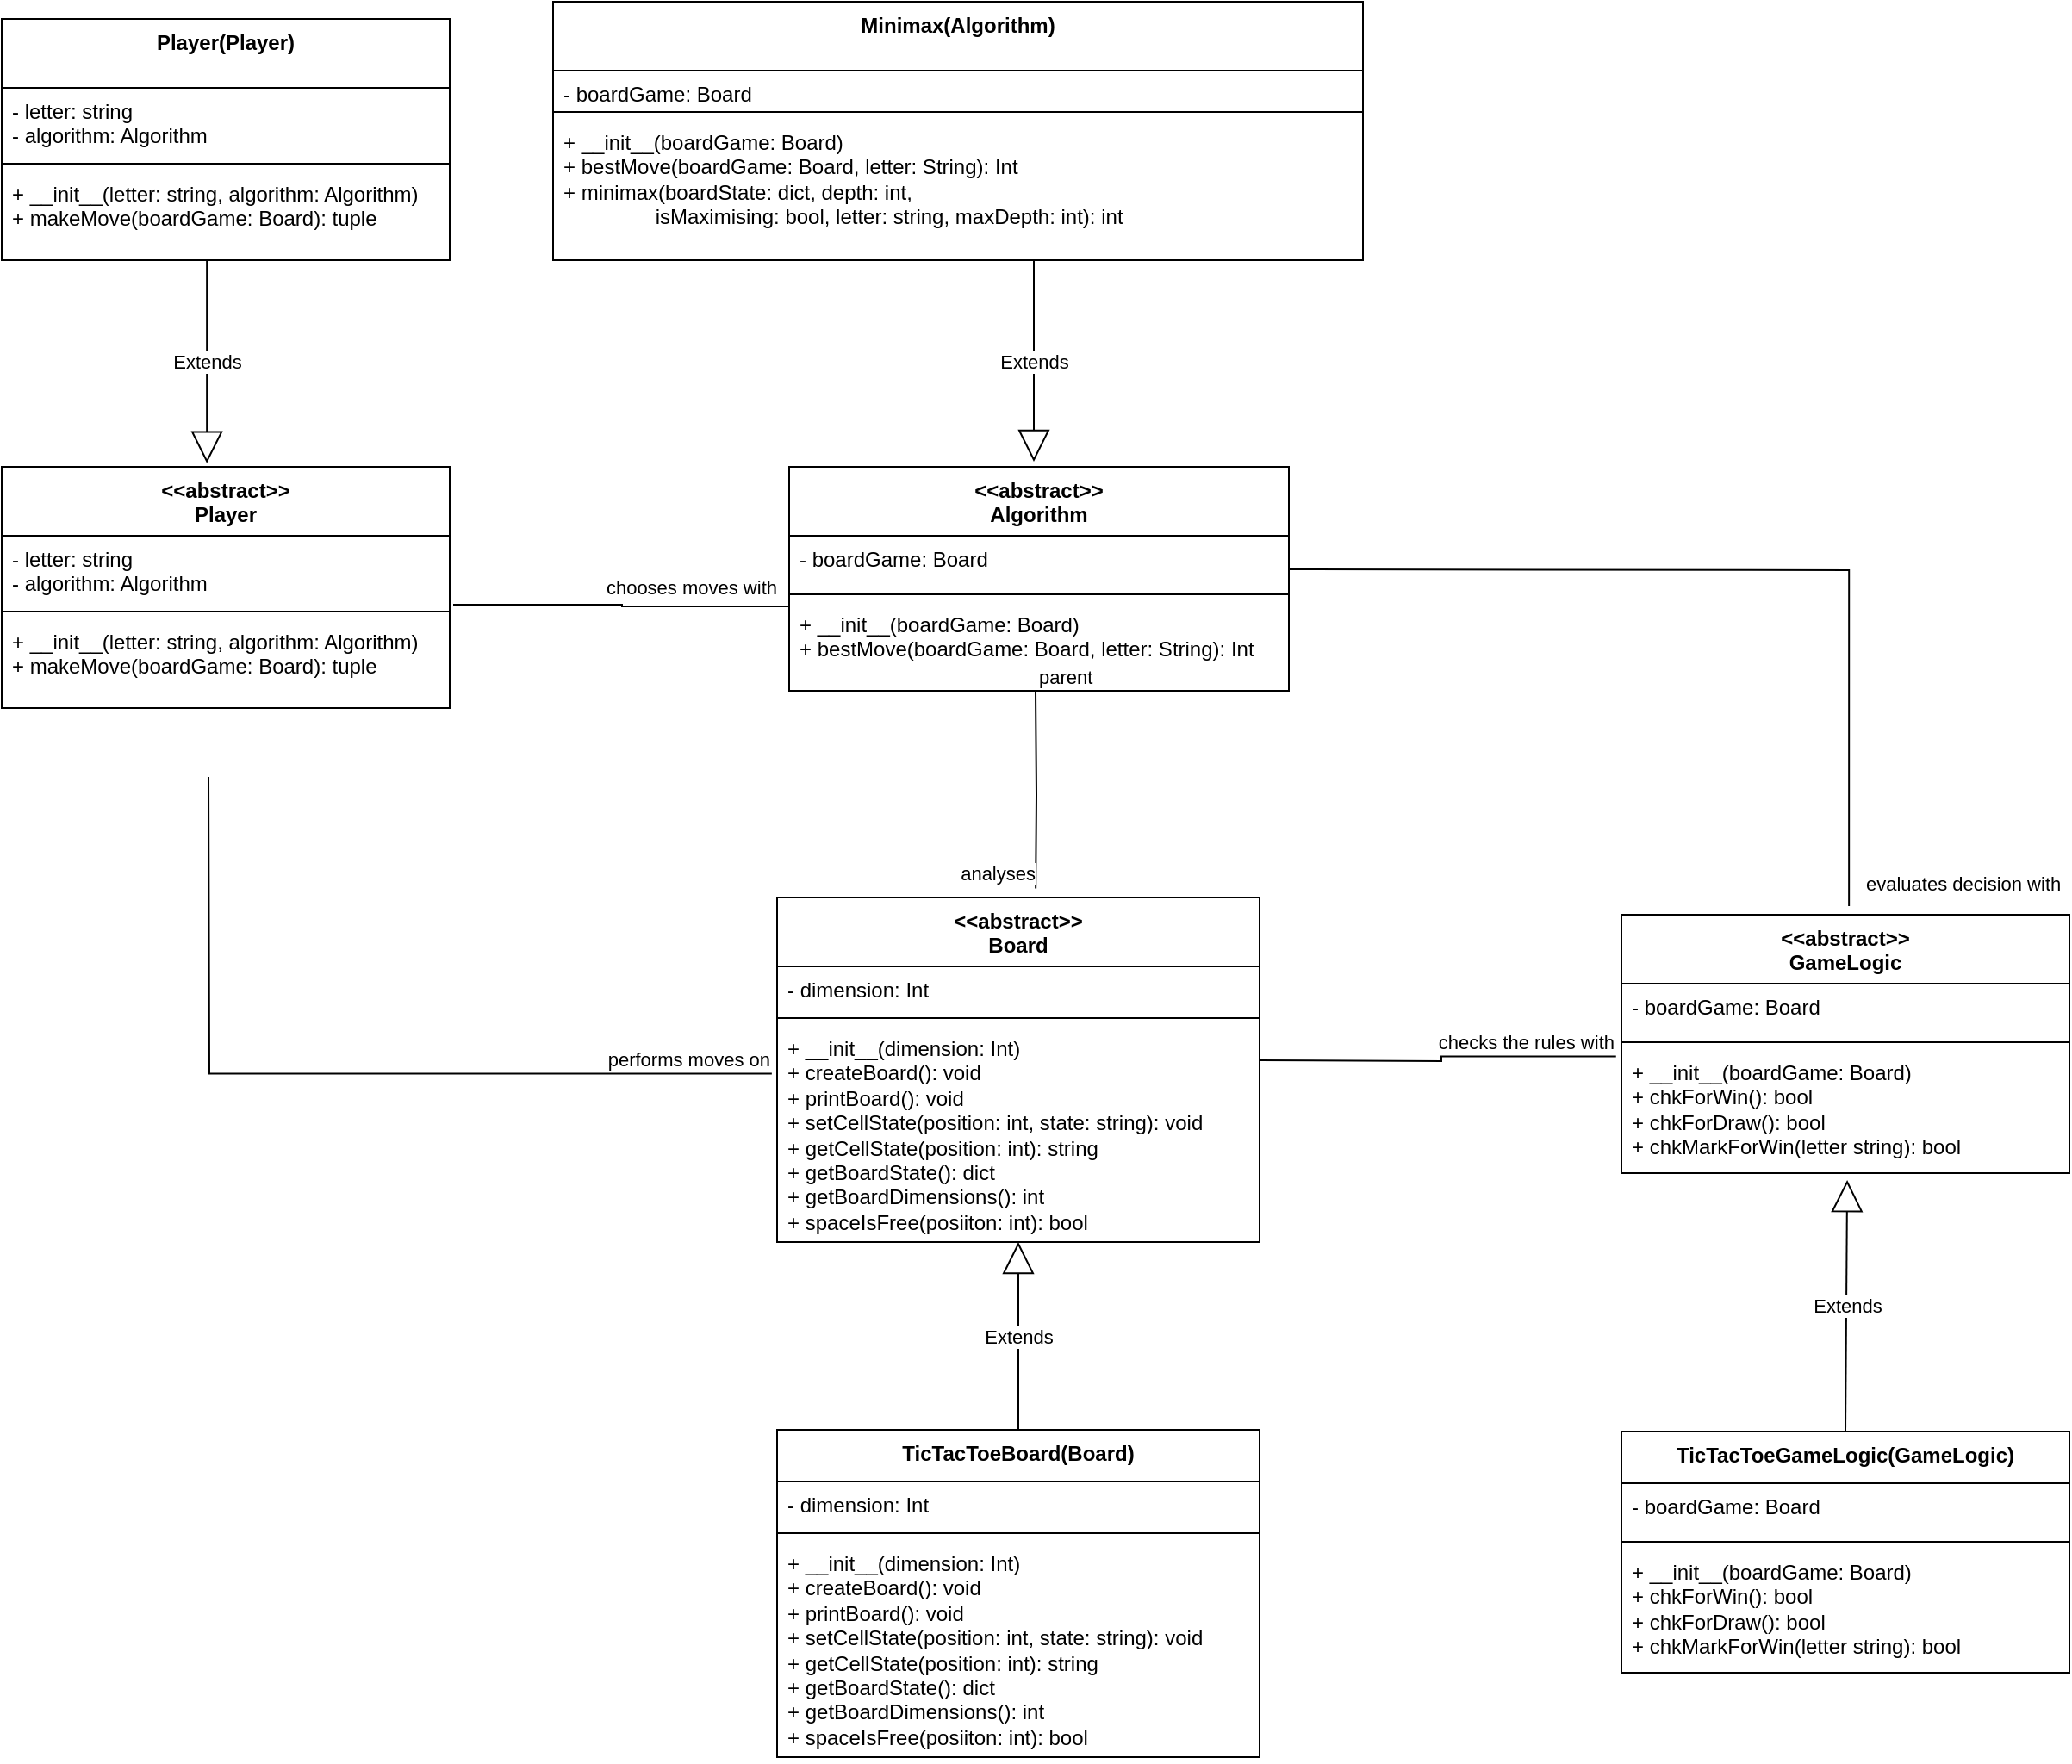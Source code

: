 <mxfile>
    <diagram id="C5RBs43oDa-KdzZeNtuy" name="Page-1">
        <mxGraphModel dx="1364" dy="370" grid="1" gridSize="10" guides="1" tooltips="1" connect="1" arrows="1" fold="1" page="1" pageScale="1" pageWidth="827" pageHeight="1169" math="0" shadow="0">
            <root>
                <mxCell id="WIyWlLk6GJQsqaUBKTNV-0"/>
                <mxCell id="WIyWlLk6GJQsqaUBKTNV-1" parent="WIyWlLk6GJQsqaUBKTNV-0"/>
                <mxCell id="gsF-YBjQLXxrRffHI38C-0" value="&amp;lt;&amp;lt;abstract&amp;gt;&amp;gt;&lt;br&gt;Algorithm&lt;br&gt;" style="swimlane;fontStyle=1;align=center;verticalAlign=top;childLayout=stackLayout;horizontal=1;startSize=40;horizontalStack=0;resizeParent=1;resizeParentMax=0;resizeLast=0;collapsible=1;marginBottom=0;whiteSpace=wrap;html=1;" parent="WIyWlLk6GJQsqaUBKTNV-1" vertex="1">
                    <mxGeometry x="537" y="430" width="290" height="130" as="geometry"/>
                </mxCell>
                <mxCell id="gsF-YBjQLXxrRffHI38C-1" value="- boardGame: Board&lt;br&gt;" style="text;strokeColor=none;fillColor=none;align=left;verticalAlign=top;spacingLeft=4;spacingRight=4;overflow=hidden;rotatable=0;points=[[0,0.5],[1,0.5]];portConstraint=eastwest;whiteSpace=wrap;html=1;" parent="gsF-YBjQLXxrRffHI38C-0" vertex="1">
                    <mxGeometry y="40" width="290" height="30" as="geometry"/>
                </mxCell>
                <mxCell id="gsF-YBjQLXxrRffHI38C-2" value="" style="line;strokeWidth=1;fillColor=none;align=left;verticalAlign=middle;spacingTop=-1;spacingLeft=3;spacingRight=3;rotatable=0;labelPosition=right;points=[];portConstraint=eastwest;strokeColor=inherit;" parent="gsF-YBjQLXxrRffHI38C-0" vertex="1">
                    <mxGeometry y="70" width="290" height="8" as="geometry"/>
                </mxCell>
                <mxCell id="gsF-YBjQLXxrRffHI38C-3" value="+ __init__(boardGame: Board)&lt;br&gt;+ bestMove(boardGame: Board, letter: String): Int" style="text;strokeColor=none;fillColor=none;align=left;verticalAlign=top;spacingLeft=4;spacingRight=4;overflow=hidden;rotatable=0;points=[[0,0.5],[1,0.5]];portConstraint=eastwest;whiteSpace=wrap;html=1;" parent="gsF-YBjQLXxrRffHI38C-0" vertex="1">
                    <mxGeometry y="78" width="290" height="52" as="geometry"/>
                </mxCell>
                <mxCell id="gsF-YBjQLXxrRffHI38C-4" value="&amp;lt;&amp;lt;abstract&amp;gt;&amp;gt;&lt;br&gt;Board&lt;br&gt;" style="swimlane;fontStyle=1;align=center;verticalAlign=top;childLayout=stackLayout;horizontal=1;startSize=40;horizontalStack=0;resizeParent=1;resizeParentMax=0;resizeLast=0;collapsible=1;marginBottom=0;whiteSpace=wrap;html=1;" parent="WIyWlLk6GJQsqaUBKTNV-1" vertex="1">
                    <mxGeometry x="530" y="680" width="280" height="200" as="geometry"/>
                </mxCell>
                <mxCell id="gsF-YBjQLXxrRffHI38C-5" value="- dimension: Int" style="text;strokeColor=none;fillColor=none;align=left;verticalAlign=top;spacingLeft=4;spacingRight=4;overflow=hidden;rotatable=0;points=[[0,0.5],[1,0.5]];portConstraint=eastwest;whiteSpace=wrap;html=1;" parent="gsF-YBjQLXxrRffHI38C-4" vertex="1">
                    <mxGeometry y="40" width="280" height="26" as="geometry"/>
                </mxCell>
                <mxCell id="gsF-YBjQLXxrRffHI38C-6" value="" style="line;strokeWidth=1;fillColor=none;align=left;verticalAlign=middle;spacingTop=-1;spacingLeft=3;spacingRight=3;rotatable=0;labelPosition=right;points=[];portConstraint=eastwest;strokeColor=inherit;" parent="gsF-YBjQLXxrRffHI38C-4" vertex="1">
                    <mxGeometry y="66" width="280" height="8" as="geometry"/>
                </mxCell>
                <mxCell id="gsF-YBjQLXxrRffHI38C-7" value="+ __init__(dimension: Int)&lt;br&gt;+ createBoard(): void&lt;br&gt;+ printBoard(): void&lt;br&gt;+ setCellState(position: int, state: string): void&lt;br&gt;+ getCellState(position: int): string&lt;br&gt;+ getBoardState(): dict&lt;br&gt;+ getBoardDimensions(): int&lt;br&gt;+ spaceIsFree(posiiton: int): bool" style="text;strokeColor=none;fillColor=none;align=left;verticalAlign=top;spacingLeft=4;spacingRight=4;overflow=hidden;rotatable=0;points=[[0,0.5],[1,0.5]];portConstraint=eastwest;whiteSpace=wrap;html=1;" parent="gsF-YBjQLXxrRffHI38C-4" vertex="1">
                    <mxGeometry y="74" width="280" height="126" as="geometry"/>
                </mxCell>
                <mxCell id="gsF-YBjQLXxrRffHI38C-12" value="&amp;lt;&amp;lt;abstract&amp;gt;&amp;gt;&lt;br&gt;GameLogic" style="swimlane;fontStyle=1;align=center;verticalAlign=top;childLayout=stackLayout;horizontal=1;startSize=40;horizontalStack=0;resizeParent=1;resizeParentMax=0;resizeLast=0;collapsible=1;marginBottom=0;whiteSpace=wrap;html=1;" parent="WIyWlLk6GJQsqaUBKTNV-1" vertex="1">
                    <mxGeometry x="1020" y="690" width="260" height="150" as="geometry"/>
                </mxCell>
                <mxCell id="gsF-YBjQLXxrRffHI38C-13" value="- boardGame: Board" style="text;strokeColor=none;fillColor=none;align=left;verticalAlign=top;spacingLeft=4;spacingRight=4;overflow=hidden;rotatable=0;points=[[0,0.5],[1,0.5]];portConstraint=eastwest;whiteSpace=wrap;html=1;" parent="gsF-YBjQLXxrRffHI38C-12" vertex="1">
                    <mxGeometry y="40" width="260" height="30" as="geometry"/>
                </mxCell>
                <mxCell id="gsF-YBjQLXxrRffHI38C-14" value="" style="line;strokeWidth=1;fillColor=none;align=left;verticalAlign=middle;spacingTop=-1;spacingLeft=3;spacingRight=3;rotatable=0;labelPosition=right;points=[];portConstraint=eastwest;strokeColor=inherit;" parent="gsF-YBjQLXxrRffHI38C-12" vertex="1">
                    <mxGeometry y="70" width="260" height="8" as="geometry"/>
                </mxCell>
                <mxCell id="gsF-YBjQLXxrRffHI38C-15" value="+ __init__(boardGame: Board)&lt;br&gt;+ chkForWin(): bool&lt;br&gt;+ chkForDraw(): bool&lt;br&gt;+ chkMarkForWin(letter string): bool" style="text;strokeColor=none;fillColor=none;align=left;verticalAlign=top;spacingLeft=4;spacingRight=4;overflow=hidden;rotatable=0;points=[[0,0.5],[1,0.5]];portConstraint=eastwest;whiteSpace=wrap;html=1;" parent="gsF-YBjQLXxrRffHI38C-12" vertex="1">
                    <mxGeometry y="78" width="260" height="72" as="geometry"/>
                </mxCell>
                <mxCell id="gsF-YBjQLXxrRffHI38C-16" value="&amp;lt;&amp;lt;abstract&amp;gt;&amp;gt;&lt;br&gt;Player" style="swimlane;fontStyle=1;align=center;verticalAlign=top;childLayout=stackLayout;horizontal=1;startSize=40;horizontalStack=0;resizeParent=1;resizeParentMax=0;resizeLast=0;collapsible=1;marginBottom=0;whiteSpace=wrap;html=1;" parent="WIyWlLk6GJQsqaUBKTNV-1" vertex="1">
                    <mxGeometry x="80" y="430" width="260" height="140" as="geometry"/>
                </mxCell>
                <mxCell id="gsF-YBjQLXxrRffHI38C-102" value="- letter: string&lt;br&gt;- algorithm: Algorithm" style="text;strokeColor=none;fillColor=none;align=left;verticalAlign=top;spacingLeft=4;spacingRight=4;overflow=hidden;rotatable=0;points=[[0,0.5],[1,0.5]];portConstraint=eastwest;whiteSpace=wrap;html=1;" parent="gsF-YBjQLXxrRffHI38C-16" vertex="1">
                    <mxGeometry y="40" width="260" height="40" as="geometry"/>
                </mxCell>
                <mxCell id="gsF-YBjQLXxrRffHI38C-18" value="" style="line;strokeWidth=1;fillColor=none;align=left;verticalAlign=middle;spacingTop=-1;spacingLeft=3;spacingRight=3;rotatable=0;labelPosition=right;points=[];portConstraint=eastwest;strokeColor=inherit;" parent="gsF-YBjQLXxrRffHI38C-16" vertex="1">
                    <mxGeometry y="80" width="260" height="8" as="geometry"/>
                </mxCell>
                <mxCell id="gsF-YBjQLXxrRffHI38C-19" value="+ __init__(letter: string, algorithm: Algorithm)&lt;br&gt;+ makeMove(boardGame: Board): tuple" style="text;strokeColor=none;fillColor=none;align=left;verticalAlign=top;spacingLeft=4;spacingRight=4;overflow=hidden;rotatable=0;points=[[0,0.5],[1,0.5]];portConstraint=eastwest;whiteSpace=wrap;html=1;" parent="gsF-YBjQLXxrRffHI38C-16" vertex="1">
                    <mxGeometry y="88" width="260" height="52" as="geometry"/>
                </mxCell>
                <mxCell id="gsF-YBjQLXxrRffHI38C-44" value="Minimax(Algorithm)" style="swimlane;fontStyle=1;align=center;verticalAlign=top;childLayout=stackLayout;horizontal=1;startSize=40;horizontalStack=0;resizeParent=1;resizeParentMax=0;resizeLast=0;collapsible=1;marginBottom=0;whiteSpace=wrap;html=1;" parent="WIyWlLk6GJQsqaUBKTNV-1" vertex="1">
                    <mxGeometry x="400" y="160" width="470" height="150" as="geometry"/>
                </mxCell>
                <mxCell id="gsF-YBjQLXxrRffHI38C-45" value="- boardGame: Board&lt;br&gt;" style="text;strokeColor=none;fillColor=none;align=left;verticalAlign=top;spacingLeft=4;spacingRight=4;overflow=hidden;rotatable=0;points=[[0,0.5],[1,0.5]];portConstraint=eastwest;whiteSpace=wrap;html=1;" parent="gsF-YBjQLXxrRffHI38C-44" vertex="1">
                    <mxGeometry y="40" width="470" height="20" as="geometry"/>
                </mxCell>
                <mxCell id="gsF-YBjQLXxrRffHI38C-46" value="" style="line;strokeWidth=1;fillColor=none;align=left;verticalAlign=middle;spacingTop=-1;spacingLeft=3;spacingRight=3;rotatable=0;labelPosition=right;points=[];portConstraint=eastwest;strokeColor=inherit;" parent="gsF-YBjQLXxrRffHI38C-44" vertex="1">
                    <mxGeometry y="60" width="470" height="8" as="geometry"/>
                </mxCell>
                <mxCell id="gsF-YBjQLXxrRffHI38C-47" value="+ __init__(boardGame: Board)&lt;br&gt;+ bestMove(boardGame: Board, letter: String): Int&lt;br&gt;+ minimax(boardState: dict, depth: int, &lt;br&gt;&lt;span style=&quot;white-space: pre;&quot;&gt;&#9;&lt;/span&gt;&lt;span style=&quot;white-space: pre;&quot;&gt;&#9;&lt;/span&gt;isMaximising: bool, letter: string, maxDepth: int): int" style="text;strokeColor=none;fillColor=none;align=left;verticalAlign=top;spacingLeft=4;spacingRight=4;overflow=hidden;rotatable=0;points=[[0,0.5],[1,0.5]];portConstraint=eastwest;whiteSpace=wrap;html=1;" parent="gsF-YBjQLXxrRffHI38C-44" vertex="1">
                    <mxGeometry y="68" width="470" height="82" as="geometry"/>
                </mxCell>
                <mxCell id="gsF-YBjQLXxrRffHI38C-48" value="TicTacToeGameLogic(GameLogic)" style="swimlane;fontStyle=1;align=center;verticalAlign=top;childLayout=stackLayout;horizontal=1;startSize=30;horizontalStack=0;resizeParent=1;resizeParentMax=0;resizeLast=0;collapsible=1;marginBottom=0;whiteSpace=wrap;html=1;" parent="WIyWlLk6GJQsqaUBKTNV-1" vertex="1">
                    <mxGeometry x="1020" y="990" width="260" height="140" as="geometry"/>
                </mxCell>
                <mxCell id="gsF-YBjQLXxrRffHI38C-49" value="- boardGame: Board" style="text;strokeColor=none;fillColor=none;align=left;verticalAlign=top;spacingLeft=4;spacingRight=4;overflow=hidden;rotatable=0;points=[[0,0.5],[1,0.5]];portConstraint=eastwest;whiteSpace=wrap;html=1;" parent="gsF-YBjQLXxrRffHI38C-48" vertex="1">
                    <mxGeometry y="30" width="260" height="30" as="geometry"/>
                </mxCell>
                <mxCell id="gsF-YBjQLXxrRffHI38C-50" value="" style="line;strokeWidth=1;fillColor=none;align=left;verticalAlign=middle;spacingTop=-1;spacingLeft=3;spacingRight=3;rotatable=0;labelPosition=right;points=[];portConstraint=eastwest;strokeColor=inherit;" parent="gsF-YBjQLXxrRffHI38C-48" vertex="1">
                    <mxGeometry y="60" width="260" height="8" as="geometry"/>
                </mxCell>
                <mxCell id="gsF-YBjQLXxrRffHI38C-51" value="+ __init__(boardGame: Board)&lt;br&gt;+ chkForWin(): bool&lt;br&gt;+ chkForDraw(): bool&lt;br&gt;+ chkMarkForWin(letter string): bool" style="text;strokeColor=none;fillColor=none;align=left;verticalAlign=top;spacingLeft=4;spacingRight=4;overflow=hidden;rotatable=0;points=[[0,0.5],[1,0.5]];portConstraint=eastwest;whiteSpace=wrap;html=1;" parent="gsF-YBjQLXxrRffHI38C-48" vertex="1">
                    <mxGeometry y="68" width="260" height="72" as="geometry"/>
                </mxCell>
                <mxCell id="gsF-YBjQLXxrRffHI38C-52" value="TicTacToeBoard(Board)" style="swimlane;fontStyle=1;align=center;verticalAlign=top;childLayout=stackLayout;horizontal=1;startSize=30;horizontalStack=0;resizeParent=1;resizeParentMax=0;resizeLast=0;collapsible=1;marginBottom=0;whiteSpace=wrap;html=1;" parent="WIyWlLk6GJQsqaUBKTNV-1" vertex="1">
                    <mxGeometry x="530" y="989" width="280" height="190" as="geometry"/>
                </mxCell>
                <mxCell id="gsF-YBjQLXxrRffHI38C-53" value="- dimension: Int" style="text;strokeColor=none;fillColor=none;align=left;verticalAlign=top;spacingLeft=4;spacingRight=4;overflow=hidden;rotatable=0;points=[[0,0.5],[1,0.5]];portConstraint=eastwest;whiteSpace=wrap;html=1;" parent="gsF-YBjQLXxrRffHI38C-52" vertex="1">
                    <mxGeometry y="30" width="280" height="26" as="geometry"/>
                </mxCell>
                <mxCell id="gsF-YBjQLXxrRffHI38C-54" value="" style="line;strokeWidth=1;fillColor=none;align=left;verticalAlign=middle;spacingTop=-1;spacingLeft=3;spacingRight=3;rotatable=0;labelPosition=right;points=[];portConstraint=eastwest;strokeColor=inherit;" parent="gsF-YBjQLXxrRffHI38C-52" vertex="1">
                    <mxGeometry y="56" width="280" height="8" as="geometry"/>
                </mxCell>
                <mxCell id="gsF-YBjQLXxrRffHI38C-55" value="+ __init__(dimension: Int)&lt;br&gt;+ createBoard(): void&lt;br&gt;+ printBoard(): void&lt;br&gt;+ setCellState(position: int, state: string): void&lt;br&gt;+ getCellState(position: int): string&lt;br&gt;+ getBoardState(): dict&lt;br&gt;+ getBoardDimensions(): int&lt;br&gt;+ spaceIsFree(posiiton: int): bool" style="text;strokeColor=none;fillColor=none;align=left;verticalAlign=top;spacingLeft=4;spacingRight=4;overflow=hidden;rotatable=0;points=[[0,0.5],[1,0.5]];portConstraint=eastwest;whiteSpace=wrap;html=1;" parent="gsF-YBjQLXxrRffHI38C-52" vertex="1">
                    <mxGeometry y="64" width="280" height="126" as="geometry"/>
                </mxCell>
                <mxCell id="gsF-YBjQLXxrRffHI38C-76" value="Player(Player)" style="swimlane;fontStyle=1;align=center;verticalAlign=top;childLayout=stackLayout;horizontal=1;startSize=40;horizontalStack=0;resizeParent=1;resizeParentMax=0;resizeLast=0;collapsible=1;marginBottom=0;whiteSpace=wrap;html=1;" parent="WIyWlLk6GJQsqaUBKTNV-1" vertex="1">
                    <mxGeometry x="80" y="170" width="260" height="140" as="geometry"/>
                </mxCell>
                <mxCell id="gsF-YBjQLXxrRffHI38C-77" value="- letter: string&lt;br&gt;- algorithm: Algorithm" style="text;strokeColor=none;fillColor=none;align=left;verticalAlign=top;spacingLeft=4;spacingRight=4;overflow=hidden;rotatable=0;points=[[0,0.5],[1,0.5]];portConstraint=eastwest;whiteSpace=wrap;html=1;" parent="gsF-YBjQLXxrRffHI38C-76" vertex="1">
                    <mxGeometry y="40" width="260" height="40" as="geometry"/>
                </mxCell>
                <mxCell id="gsF-YBjQLXxrRffHI38C-78" value="" style="line;strokeWidth=1;fillColor=none;align=left;verticalAlign=middle;spacingTop=-1;spacingLeft=3;spacingRight=3;rotatable=0;labelPosition=right;points=[];portConstraint=eastwest;strokeColor=inherit;" parent="gsF-YBjQLXxrRffHI38C-76" vertex="1">
                    <mxGeometry y="80" width="260" height="8" as="geometry"/>
                </mxCell>
                <mxCell id="gsF-YBjQLXxrRffHI38C-79" value="+ __init__(letter: string, algorithm: Algorithm)&lt;br&gt;+ makeMove(boardGame: Board): tuple" style="text;strokeColor=none;fillColor=none;align=left;verticalAlign=top;spacingLeft=4;spacingRight=4;overflow=hidden;rotatable=0;points=[[0,0.5],[1,0.5]];portConstraint=eastwest;whiteSpace=wrap;html=1;" parent="gsF-YBjQLXxrRffHI38C-76" vertex="1">
                    <mxGeometry y="88" width="260" height="52" as="geometry"/>
                </mxCell>
                <mxCell id="gsF-YBjQLXxrRffHI38C-112" value="" style="endArrow=none;html=1;edgeStyle=orthogonalEdgeStyle;rounded=0;entryX=0.508;entryY=-0.033;entryDx=0;entryDy=0;entryPerimeter=0;" parent="WIyWlLk6GJQsqaUBKTNV-1" target="gsF-YBjQLXxrRffHI38C-12" edge="1">
                    <mxGeometry relative="1" as="geometry">
                        <mxPoint x="827" y="489.5" as="sourcePoint"/>
                        <mxPoint x="987" y="489.5" as="targetPoint"/>
                    </mxGeometry>
                </mxCell>
                <mxCell id="gsF-YBjQLXxrRffHI38C-113" value="evaluates decision with" style="edgeLabel;resizable=0;html=1;align=left;verticalAlign=bottom;" parent="gsF-YBjQLXxrRffHI38C-112" connectable="0" vertex="1">
                    <mxGeometry x="-1" relative="1" as="geometry">
                        <mxPoint x="333" y="191" as="offset"/>
                    </mxGeometry>
                </mxCell>
                <mxCell id="gsF-YBjQLXxrRffHI38C-115" value="" style="endArrow=none;html=1;edgeStyle=orthogonalEdgeStyle;rounded=0;entryX=0.536;entryY=-0.026;entryDx=0;entryDy=0;entryPerimeter=0;" parent="WIyWlLk6GJQsqaUBKTNV-1" target="gsF-YBjQLXxrRffHI38C-4" edge="1">
                    <mxGeometry relative="1" as="geometry">
                        <mxPoint x="680" y="560" as="sourcePoint"/>
                        <mxPoint x="762" y="610" as="targetPoint"/>
                    </mxGeometry>
                </mxCell>
                <mxCell id="gsF-YBjQLXxrRffHI38C-116" value="parent" style="edgeLabel;resizable=0;html=1;align=left;verticalAlign=bottom;" parent="gsF-YBjQLXxrRffHI38C-115" connectable="0" vertex="1">
                    <mxGeometry x="-1" relative="1" as="geometry"/>
                </mxCell>
                <mxCell id="gsF-YBjQLXxrRffHI38C-117" value="analyses" style="edgeLabel;resizable=0;html=1;align=right;verticalAlign=bottom;" parent="gsF-YBjQLXxrRffHI38C-115" connectable="0" vertex="1">
                    <mxGeometry x="1" relative="1" as="geometry"/>
                </mxCell>
                <mxCell id="gsF-YBjQLXxrRffHI38C-118" value="" style="endArrow=none;html=1;edgeStyle=orthogonalEdgeStyle;rounded=0;" parent="WIyWlLk6GJQsqaUBKTNV-1" edge="1">
                    <mxGeometry relative="1" as="geometry">
                        <mxPoint x="342" y="510" as="sourcePoint"/>
                        <mxPoint x="537" y="511" as="targetPoint"/>
                        <Array as="points">
                            <mxPoint x="440" y="510"/>
                        </Array>
                    </mxGeometry>
                </mxCell>
                <mxCell id="gsF-YBjQLXxrRffHI38C-120" value="chooses moves with" style="edgeLabel;resizable=0;html=1;align=right;verticalAlign=bottom;" parent="gsF-YBjQLXxrRffHI38C-118" connectable="0" vertex="1">
                    <mxGeometry x="1" relative="1" as="geometry">
                        <mxPoint x="-7" y="-3" as="offset"/>
                    </mxGeometry>
                </mxCell>
                <mxCell id="gsF-YBjQLXxrRffHI38C-121" value="" style="endArrow=none;html=1;edgeStyle=orthogonalEdgeStyle;rounded=0;entryX=-0.011;entryY=0.224;entryDx=0;entryDy=0;entryPerimeter=0;" parent="WIyWlLk6GJQsqaUBKTNV-1" target="gsF-YBjQLXxrRffHI38C-7" edge="1">
                    <mxGeometry relative="1" as="geometry">
                        <mxPoint x="200" y="610" as="sourcePoint"/>
                        <mxPoint x="360" y="779.5" as="targetPoint"/>
                    </mxGeometry>
                </mxCell>
                <mxCell id="gsF-YBjQLXxrRffHI38C-123" value="performs moves on" style="edgeLabel;resizable=0;html=1;align=right;verticalAlign=bottom;" parent="gsF-YBjQLXxrRffHI38C-121" connectable="0" vertex="1">
                    <mxGeometry x="1" relative="1" as="geometry"/>
                </mxCell>
                <mxCell id="gsF-YBjQLXxrRffHI38C-124" value="" style="endArrow=none;html=1;edgeStyle=orthogonalEdgeStyle;rounded=0;entryX=-0.012;entryY=0.059;entryDx=0;entryDy=0;entryPerimeter=0;" parent="WIyWlLk6GJQsqaUBKTNV-1" target="gsF-YBjQLXxrRffHI38C-15" edge="1">
                    <mxGeometry relative="1" as="geometry">
                        <mxPoint x="810" y="774.5" as="sourcePoint"/>
                        <mxPoint x="970" y="774.5" as="targetPoint"/>
                    </mxGeometry>
                </mxCell>
                <mxCell id="gsF-YBjQLXxrRffHI38C-126" value="checks the rules with" style="edgeLabel;resizable=0;html=1;align=right;verticalAlign=bottom;" parent="gsF-YBjQLXxrRffHI38C-124" connectable="0" vertex="1">
                    <mxGeometry x="1" relative="1" as="geometry"/>
                </mxCell>
                <mxCell id="gsF-YBjQLXxrRffHI38C-127" value="Extends" style="endArrow=block;endSize=16;endFill=0;html=1;rounded=0;entryX=0.458;entryY=-0.015;entryDx=0;entryDy=0;entryPerimeter=0;exitX=0.458;exitY=1;exitDx=0;exitDy=0;exitPerimeter=0;" parent="WIyWlLk6GJQsqaUBKTNV-1" source="gsF-YBjQLXxrRffHI38C-79" target="gsF-YBjQLXxrRffHI38C-16" edge="1">
                    <mxGeometry width="160" relative="1" as="geometry">
                        <mxPoint x="200" y="350" as="sourcePoint"/>
                        <mxPoint x="360" y="350" as="targetPoint"/>
                    </mxGeometry>
                </mxCell>
                <mxCell id="gsF-YBjQLXxrRffHI38C-128" value="Extends" style="endArrow=block;endSize=16;endFill=0;html=1;rounded=0;" parent="WIyWlLk6GJQsqaUBKTNV-1" edge="1">
                    <mxGeometry width="160" relative="1" as="geometry">
                        <mxPoint x="679" y="310" as="sourcePoint"/>
                        <mxPoint x="679" y="427" as="targetPoint"/>
                    </mxGeometry>
                </mxCell>
                <mxCell id="gsF-YBjQLXxrRffHI38C-129" value="Extends" style="endArrow=block;endSize=16;endFill=0;html=1;rounded=0;exitX=0.5;exitY=0;exitDx=0;exitDy=0;" parent="WIyWlLk6GJQsqaUBKTNV-1" source="gsF-YBjQLXxrRffHI38C-52" edge="1">
                    <mxGeometry width="160" relative="1" as="geometry">
                        <mxPoint x="669.5" y="970" as="sourcePoint"/>
                        <mxPoint x="670" y="880" as="targetPoint"/>
                    </mxGeometry>
                </mxCell>
                <mxCell id="gsF-YBjQLXxrRffHI38C-130" value="Extends" style="endArrow=block;endSize=16;endFill=0;html=1;rounded=0;exitX=0.5;exitY=0;exitDx=0;exitDy=0;entryX=0.504;entryY=1.056;entryDx=0;entryDy=0;entryPerimeter=0;" parent="WIyWlLk6GJQsqaUBKTNV-1" target="gsF-YBjQLXxrRffHI38C-15" edge="1">
                    <mxGeometry width="160" relative="1" as="geometry">
                        <mxPoint x="1150" y="990" as="sourcePoint"/>
                        <mxPoint x="1149.5" y="871" as="targetPoint"/>
                    </mxGeometry>
                </mxCell>
            </root>
        </mxGraphModel>
    </diagram>
</mxfile>
